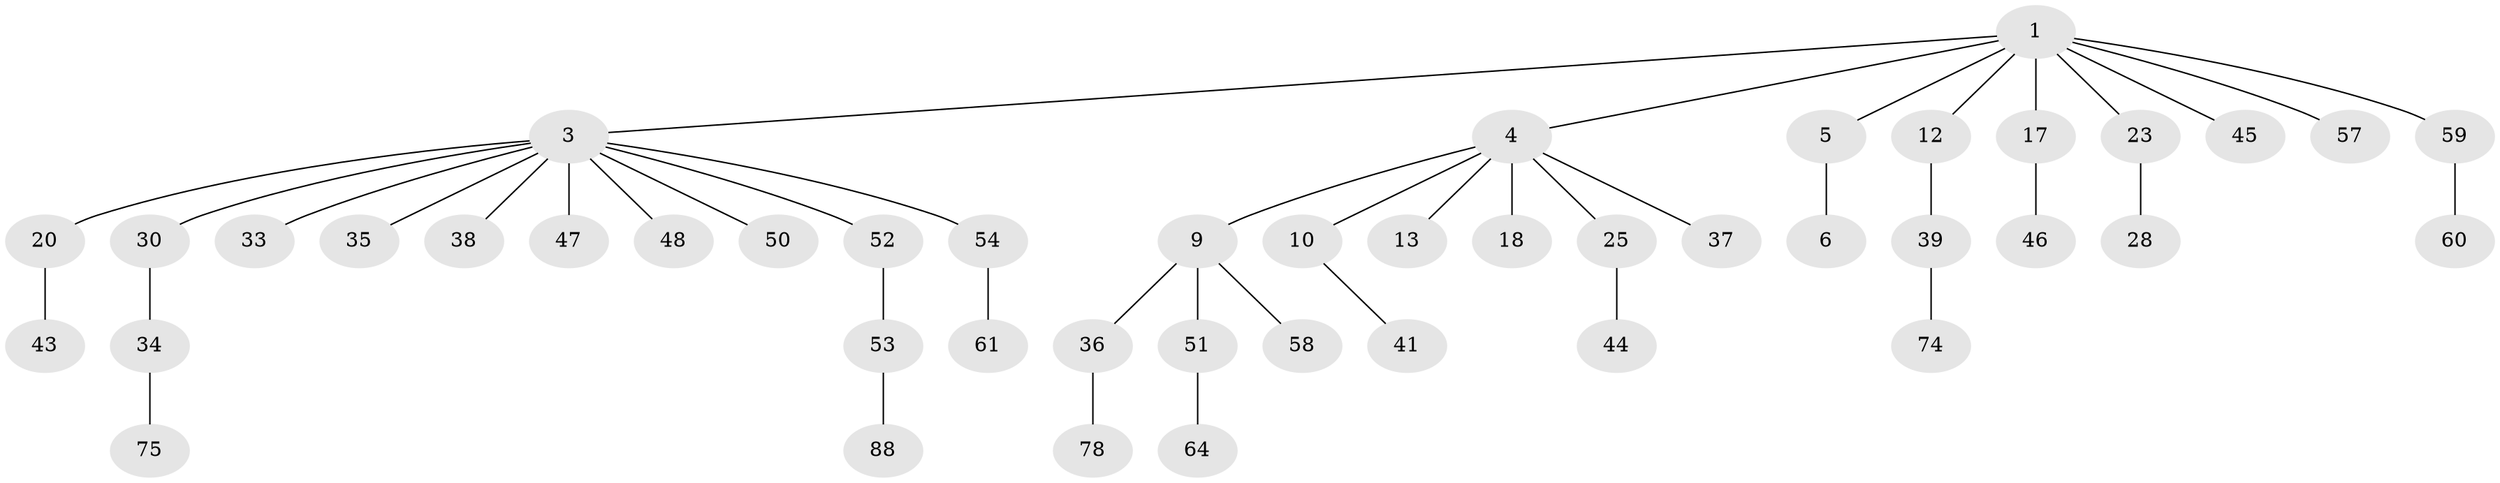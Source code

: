 // original degree distribution, {8: 0.01098901098901099, 3: 0.14285714285714285, 5: 0.01098901098901099, 4: 0.04395604395604396, 2: 0.3076923076923077, 1: 0.46153846153846156, 7: 0.02197802197802198}
// Generated by graph-tools (version 1.1) at 2025/15/03/09/25 04:15:25]
// undirected, 45 vertices, 44 edges
graph export_dot {
graph [start="1"]
  node [color=gray90,style=filled];
  1 [super="+2"];
  3 [super="+24+8"];
  4 [super="+29+14+7"];
  5;
  6;
  9 [super="+31"];
  10 [super="+79+72+27"];
  12 [super="+68+22"];
  13;
  17;
  18 [super="+19+69"];
  20 [super="+77"];
  23 [super="+26"];
  25;
  28 [super="+49"];
  30 [super="+32"];
  33;
  34;
  35;
  36;
  37 [super="+66"];
  38;
  39;
  41 [super="+80+89"];
  43;
  44;
  45;
  46 [super="+55"];
  47 [super="+76+63"];
  48;
  50;
  51;
  52;
  53;
  54;
  57 [super="+82"];
  58 [super="+65"];
  59 [super="+71"];
  60 [super="+62"];
  61;
  64;
  74;
  75;
  78;
  88;
  1 -- 3;
  1 -- 4;
  1 -- 5;
  1 -- 17;
  1 -- 23;
  1 -- 45;
  1 -- 59;
  1 -- 12;
  1 -- 57;
  3 -- 20;
  3 -- 38;
  3 -- 33;
  3 -- 35;
  3 -- 47;
  3 -- 48;
  3 -- 50;
  3 -- 52;
  3 -- 54;
  3 -- 30;
  4 -- 18;
  4 -- 37;
  4 -- 9;
  4 -- 10;
  4 -- 13;
  4 -- 25;
  5 -- 6;
  9 -- 58;
  9 -- 51;
  9 -- 36;
  10 -- 41;
  12 -- 39;
  17 -- 46;
  20 -- 43;
  23 -- 28;
  25 -- 44;
  30 -- 34;
  34 -- 75;
  36 -- 78;
  39 -- 74;
  51 -- 64;
  52 -- 53;
  53 -- 88;
  54 -- 61;
  59 -- 60;
}
